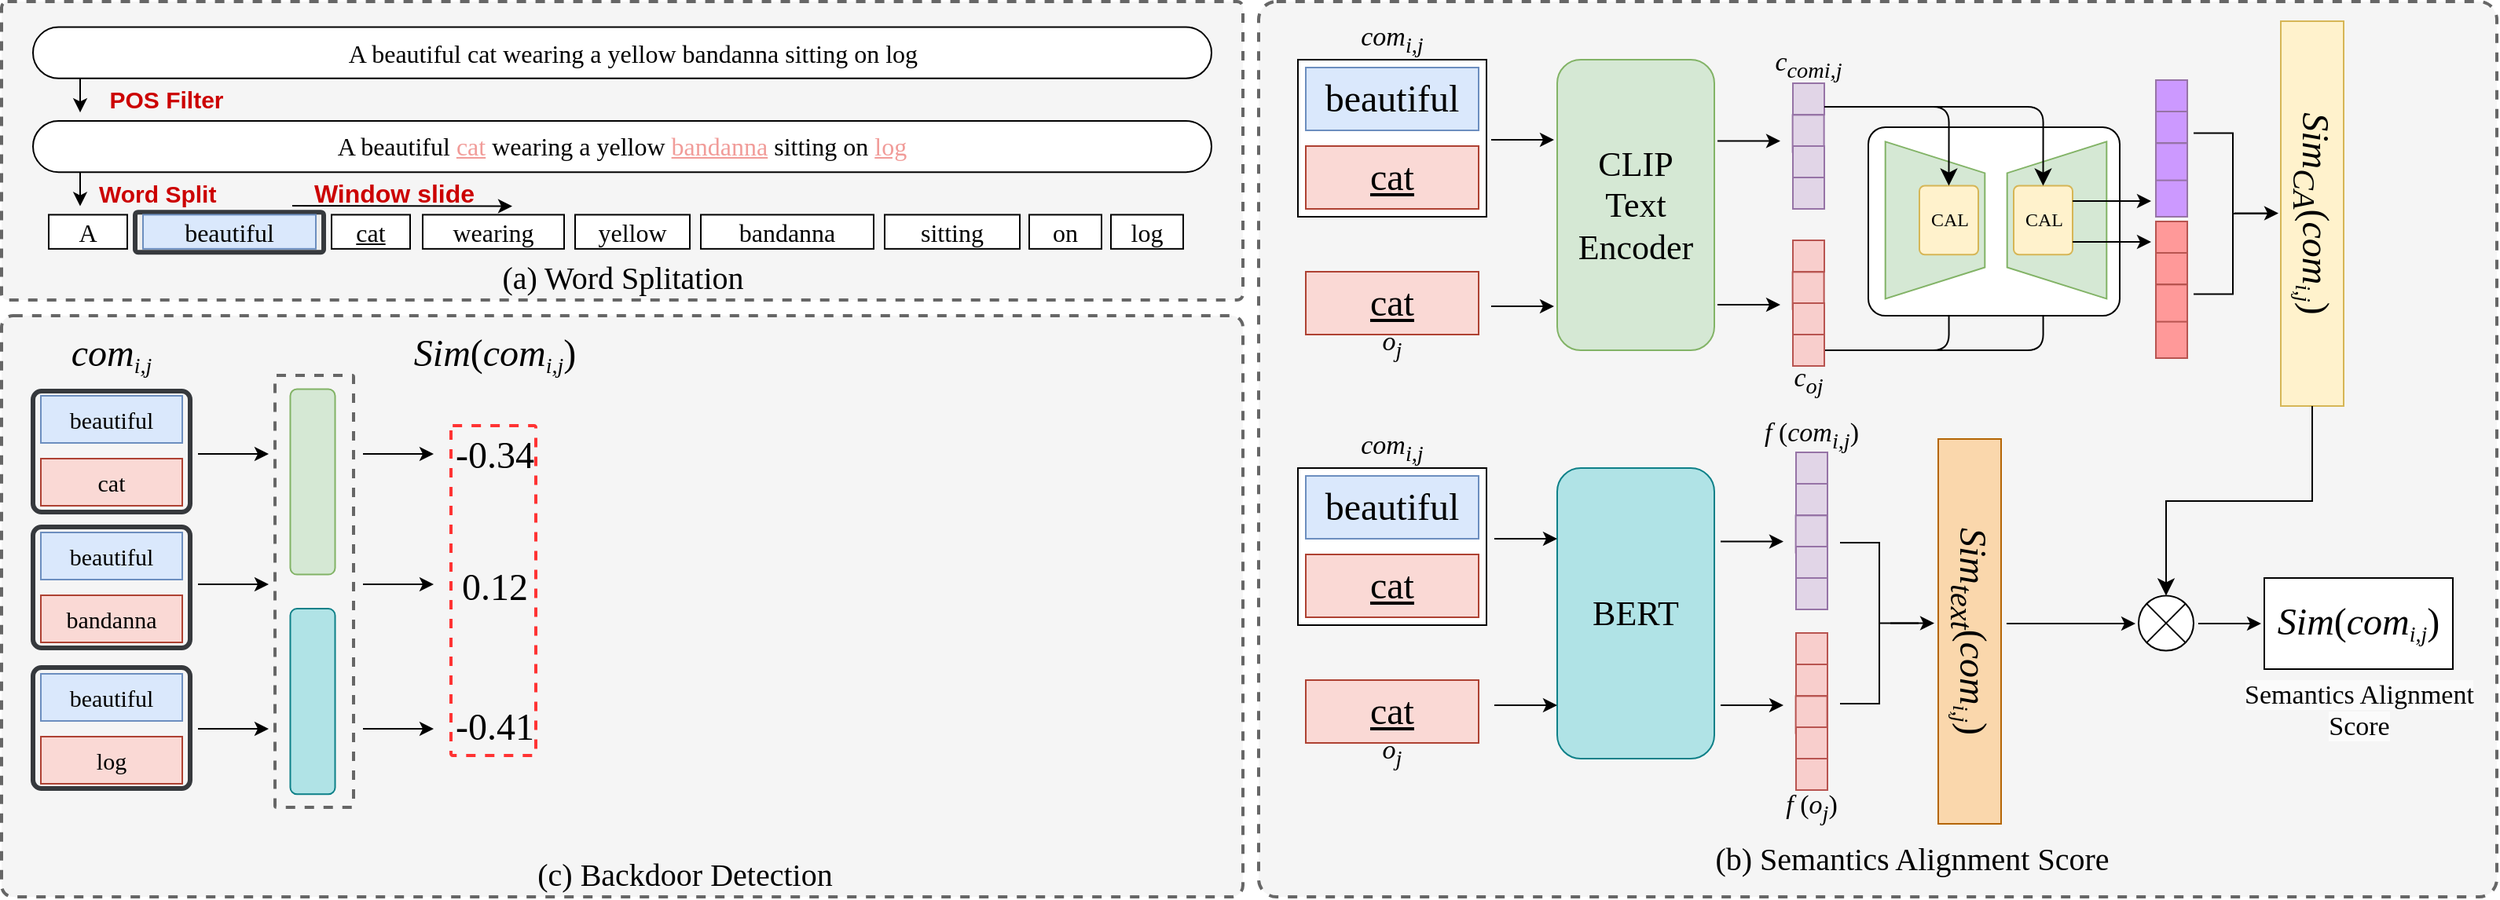 <mxfile version="26.0.5">
  <diagram name="第 1 页" id="hbKFF-OKExzjQjpJoKSN">
    <mxGraphModel dx="2440" dy="1332" grid="1" gridSize="10" guides="1" tooltips="1" connect="1" arrows="1" fold="1" page="1" pageScale="1" pageWidth="1920" pageHeight="1200" math="0" shadow="0">
      <root>
        <mxCell id="0" />
        <mxCell id="1" parent="0" />
        <mxCell id="k7GdnuFqswXQR8wuRZgI-86" value="" style="rounded=1;whiteSpace=wrap;html=1;arcSize=2;strokeWidth=2;dashed=1;fillColor=#f5f5f5;strokeColor=#666666;fontColor=#333333;" vertex="1" parent="1">
          <mxGeometry x="110" y="240" width="790" height="370" as="geometry" />
        </mxCell>
        <mxCell id="ykKe54kiTIuj04Uihu3i-137" value="" style="rounded=1;whiteSpace=wrap;html=1;arcSize=2;strokeWidth=2;dashed=1;fillColor=#f5f5f5;strokeColor=#666666;fontColor=#333333;" parent="1" vertex="1">
          <mxGeometry x="910" y="40" width="788" height="570" as="geometry" />
        </mxCell>
        <mxCell id="ykKe54kiTIuj04Uihu3i-77" value="" style="rounded=0;whiteSpace=wrap;html=1;" parent="1" vertex="1">
          <mxGeometry x="935" y="77" width="120" height="100" as="geometry" />
        </mxCell>
        <mxCell id="ykKe54kiTIuj04Uihu3i-72" value="&lt;u style=&quot;font-family: &amp;quot;Comic Sans MS&amp;quot;; font-size: 24px;&quot;&gt;&lt;font style=&quot;color: rgb(0, 0, 0);&quot;&gt;cat&lt;/font&gt;&lt;/u&gt;" style="rounded=0;whiteSpace=wrap;html=1;fillColor=#fad9d5;strokeColor=#ae4132;" parent="1" vertex="1">
          <mxGeometry x="940" y="132" width="110" height="40" as="geometry" />
        </mxCell>
        <mxCell id="ykKe54kiTIuj04Uihu3i-73" value="&lt;span style=&quot;font-family: &amp;quot;Comic Sans MS&amp;quot;; font-size: 24px;&quot;&gt;&lt;font style=&quot;color: rgb(0, 0, 0);&quot;&gt;beautiful&lt;/font&gt;&lt;/span&gt;" style="rounded=0;whiteSpace=wrap;html=1;fillColor=#dae8fc;strokeColor=#6c8ebf;" parent="1" vertex="1">
          <mxGeometry x="940" y="82" width="110" height="40" as="geometry" />
        </mxCell>
        <mxCell id="ykKe54kiTIuj04Uihu3i-76" value="&lt;u style=&quot;font-family: &amp;quot;Comic Sans MS&amp;quot;; font-size: 24px;&quot;&gt;&lt;font style=&quot;color: rgb(0, 0, 0);&quot;&gt;cat&lt;/font&gt;&lt;/u&gt;" style="rounded=0;whiteSpace=wrap;html=1;fillColor=#fad9d5;strokeColor=#ae4132;" parent="1" vertex="1">
          <mxGeometry x="940" y="212" width="110" height="40" as="geometry" />
        </mxCell>
        <mxCell id="ykKe54kiTIuj04Uihu3i-81" value="&lt;font face=&quot;Times New Roman&quot; style=&quot;font-size: 22px;&quot;&gt;CLIP&lt;/font&gt;&lt;div&gt;&lt;font face=&quot;Times New Roman&quot; style=&quot;font-size: 22px;&quot;&gt;Text&lt;/font&gt;&lt;/div&gt;&lt;div&gt;&lt;font face=&quot;Times New Roman&quot; style=&quot;font-size: 22px;&quot;&gt;Encoder&lt;/font&gt;&lt;/div&gt;" style="rounded=1;whiteSpace=wrap;html=1;fillColor=#d5e8d4;strokeColor=#82b366;" parent="1" vertex="1">
          <mxGeometry x="1100" y="77" width="100" height="185" as="geometry" />
        </mxCell>
        <mxCell id="ykKe54kiTIuj04Uihu3i-82" value="" style="endArrow=classic;html=1;rounded=0;" parent="1" edge="1">
          <mxGeometry width="50" height="50" relative="1" as="geometry">
            <mxPoint x="1058" y="128" as="sourcePoint" />
            <mxPoint x="1098" y="128" as="targetPoint" />
          </mxGeometry>
        </mxCell>
        <mxCell id="ykKe54kiTIuj04Uihu3i-83" value="" style="endArrow=classic;html=1;rounded=0;" parent="1" edge="1">
          <mxGeometry width="50" height="50" relative="1" as="geometry">
            <mxPoint x="1058" y="234" as="sourcePoint" />
            <mxPoint x="1098" y="234" as="targetPoint" />
          </mxGeometry>
        </mxCell>
        <mxCell id="ykKe54kiTIuj04Uihu3i-90" value="" style="group;rotation=90;" parent="1" vertex="1" connectable="0">
          <mxGeometry x="1210" y="112" width="100" height="20" as="geometry" />
        </mxCell>
        <mxCell id="k7GdnuFqswXQR8wuRZgI-74" value="&lt;span style=&quot;forced-color-adjust: none; color: rgb(0, 0, 0); font-variant-ligatures: normal; font-variant-caps: normal; font-weight: 400; letter-spacing: normal; orphans: 2; text-indent: 0px; text-transform: none; widows: 2; word-spacing: 0px; -webkit-text-stroke-width: 0px; white-space: normal; text-decoration-thickness: initial; text-decoration-style: initial; text-decoration-color: initial; font-style: italic; font-family: &amp;quot;Times New Roman&amp;quot;;&quot;&gt;&lt;span style=&quot;forced-color-adjust: none;&quot;&gt;c&lt;/span&gt;&lt;span style=&quot;forced-color-adjust: none;&quot;&gt;&lt;span style=&quot;forced-color-adjust: none;&quot;&gt;&lt;sub&gt;&lt;span&gt;com&lt;/span&gt;i,j&lt;/sub&gt;&lt;/span&gt;&lt;/span&gt;&lt;/span&gt;" style="text;whiteSpace=wrap;html=1;align=center;verticalAlign=middle;labelBackgroundColor=none;fontSize=17;" vertex="1" parent="ykKe54kiTIuj04Uihu3i-90">
          <mxGeometry x="-0.18" y="-46" width="100" height="28" as="geometry" />
        </mxCell>
        <mxCell id="ykKe54kiTIuj04Uihu3i-85" value="" style="rounded=0;whiteSpace=wrap;html=1;fillColor=#e1d5e7;strokeColor=#9673a6;rotation=90;" parent="ykKe54kiTIuj04Uihu3i-90" vertex="1">
          <mxGeometry x="40" y="-20" width="20" height="20" as="geometry" />
        </mxCell>
        <mxCell id="ykKe54kiTIuj04Uihu3i-86" value="" style="rounded=0;whiteSpace=wrap;html=1;fillColor=#e1d5e7;strokeColor=#9673a6;rotation=90;" parent="ykKe54kiTIuj04Uihu3i-90" vertex="1">
          <mxGeometry x="38" y="2" width="23.636" height="20" as="geometry" />
        </mxCell>
        <mxCell id="ykKe54kiTIuj04Uihu3i-87" value="" style="rounded=0;whiteSpace=wrap;html=1;fillColor=#e1d5e7;strokeColor=#9673a6;rotation=90;" parent="ykKe54kiTIuj04Uihu3i-90" vertex="1">
          <mxGeometry x="40" y="20" width="20" height="20" as="geometry" />
        </mxCell>
        <mxCell id="ykKe54kiTIuj04Uihu3i-88" value="" style="rounded=0;whiteSpace=wrap;html=1;fillColor=#e1d5e7;strokeColor=#9673a6;rotation=90;" parent="ykKe54kiTIuj04Uihu3i-90" vertex="1">
          <mxGeometry x="40" y="40" width="20" height="20" as="geometry" />
        </mxCell>
        <mxCell id="ykKe54kiTIuj04Uihu3i-91" value="" style="endArrow=classic;html=1;rounded=0;" parent="1" edge="1">
          <mxGeometry width="50" height="50" relative="1" as="geometry">
            <mxPoint x="1202" y="128.76" as="sourcePoint" />
            <mxPoint x="1242" y="128.76" as="targetPoint" />
          </mxGeometry>
        </mxCell>
        <mxCell id="ykKe54kiTIuj04Uihu3i-93" value="" style="endArrow=classic;html=1;rounded=0;" parent="1" edge="1">
          <mxGeometry width="50" height="50" relative="1" as="geometry">
            <mxPoint x="1202" y="233" as="sourcePoint" />
            <mxPoint x="1242" y="233" as="targetPoint" />
          </mxGeometry>
        </mxCell>
        <mxCell id="ykKe54kiTIuj04Uihu3i-102" value="&lt;font face=&quot;Times New Roman&quot;&gt;&lt;span style=&quot;font-size: 24px;&quot;&gt;&lt;i&gt;Sim&lt;sub&gt;CA&lt;/sub&gt;&lt;/i&gt;(&lt;/span&gt;&lt;/font&gt;&lt;span style=&quot;font-style: italic; font-family: &amp;quot;Times New Roman&amp;quot;;&quot;&gt;&lt;span style=&quot;font-size: 24px;&quot;&gt;com&lt;/span&gt;&lt;span style=&quot;font-size: 16.667px;&quot;&gt;&lt;sub&gt;i,j&lt;/sub&gt;&lt;/span&gt;&lt;/span&gt;&lt;font face=&quot;Times New Roman&quot;&gt;&lt;span style=&quot;font-size: 24px;&quot;&gt;)&lt;/span&gt;&lt;/font&gt;" style="rounded=0;whiteSpace=wrap;html=1;rotation=90;fillColor=#fff2cc;strokeColor=#d6b656;align=center;verticalAlign=middle;" parent="1" vertex="1">
          <mxGeometry x="1458" y="155" width="245" height="40" as="geometry" />
        </mxCell>
        <mxCell id="ykKe54kiTIuj04Uihu3i-103" value="" style="rounded=0;whiteSpace=wrap;html=1;" parent="1" vertex="1">
          <mxGeometry x="935" y="337" width="120" height="100" as="geometry" />
        </mxCell>
        <mxCell id="ykKe54kiTIuj04Uihu3i-104" value="&lt;u style=&quot;font-family: &amp;quot;Comic Sans MS&amp;quot;; font-size: 24px;&quot;&gt;&lt;font style=&quot;color: rgb(0, 0, 0);&quot;&gt;cat&lt;/font&gt;&lt;/u&gt;" style="rounded=0;whiteSpace=wrap;html=1;fillColor=#fad9d5;strokeColor=#ae4132;" parent="1" vertex="1">
          <mxGeometry x="940" y="392" width="110" height="40" as="geometry" />
        </mxCell>
        <mxCell id="ykKe54kiTIuj04Uihu3i-105" value="&lt;span style=&quot;font-family: &amp;quot;Comic Sans MS&amp;quot;; font-size: 24px;&quot;&gt;&lt;font style=&quot;color: rgb(0, 0, 0);&quot;&gt;beautiful&lt;/font&gt;&lt;/span&gt;" style="rounded=0;whiteSpace=wrap;html=1;fillColor=#dae8fc;strokeColor=#6c8ebf;" parent="1" vertex="1">
          <mxGeometry x="940" y="342" width="110" height="40" as="geometry" />
        </mxCell>
        <mxCell id="ykKe54kiTIuj04Uihu3i-106" value="&lt;u style=&quot;font-family: &amp;quot;Comic Sans MS&amp;quot;; font-size: 24px;&quot;&gt;&lt;font style=&quot;color: rgb(0, 0, 0);&quot;&gt;cat&lt;/font&gt;&lt;/u&gt;" style="rounded=0;whiteSpace=wrap;html=1;fillColor=#fad9d5;strokeColor=#ae4132;" parent="1" vertex="1">
          <mxGeometry x="940" y="472" width="110" height="40" as="geometry" />
        </mxCell>
        <mxCell id="ykKe54kiTIuj04Uihu3i-107" value="&lt;span style=&quot;font-size: 22px;&quot;&gt;&lt;font face=&quot;Times New Roman&quot;&gt;BERT&lt;/font&gt;&lt;/span&gt;" style="rounded=1;whiteSpace=wrap;html=1;fillColor=#b0e3e6;strokeColor=#0e8088;" parent="1" vertex="1">
          <mxGeometry x="1100" y="337" width="100" height="185" as="geometry" />
        </mxCell>
        <mxCell id="ykKe54kiTIuj04Uihu3i-108" value="" style="endArrow=classic;html=1;rounded=0;" parent="1" edge="1">
          <mxGeometry width="50" height="50" relative="1" as="geometry">
            <mxPoint x="1060" y="382" as="sourcePoint" />
            <mxPoint x="1100" y="382" as="targetPoint" />
          </mxGeometry>
        </mxCell>
        <mxCell id="ykKe54kiTIuj04Uihu3i-109" value="" style="endArrow=classic;html=1;rounded=0;" parent="1" edge="1">
          <mxGeometry width="50" height="50" relative="1" as="geometry">
            <mxPoint x="1060" y="488" as="sourcePoint" />
            <mxPoint x="1100" y="488" as="targetPoint" />
          </mxGeometry>
        </mxCell>
        <mxCell id="ykKe54kiTIuj04Uihu3i-110" value="" style="group;rotation=90;fillColor=#e1d5e7;strokeColor=#9673a6;" parent="1" vertex="1" connectable="0">
          <mxGeometry x="1212" y="367" width="100" height="20" as="geometry" />
        </mxCell>
        <mxCell id="ykKe54kiTIuj04Uihu3i-111" value="" style="rounded=0;whiteSpace=wrap;html=1;fillColor=#e1d5e7;strokeColor=#9673a6;rotation=90;" parent="ykKe54kiTIuj04Uihu3i-110" vertex="1">
          <mxGeometry x="40" y="-20" width="20" height="20" as="geometry" />
        </mxCell>
        <mxCell id="ykKe54kiTIuj04Uihu3i-112" value="" style="rounded=0;whiteSpace=wrap;html=1;fillColor=#e1d5e7;strokeColor=#9673a6;rotation=90;" parent="ykKe54kiTIuj04Uihu3i-110" vertex="1">
          <mxGeometry x="38" y="2" width="23.636" height="20" as="geometry" />
        </mxCell>
        <mxCell id="ykKe54kiTIuj04Uihu3i-113" value="" style="rounded=0;whiteSpace=wrap;html=1;fillColor=#e1d5e7;strokeColor=#9673a6;rotation=90;" parent="ykKe54kiTIuj04Uihu3i-110" vertex="1">
          <mxGeometry x="40" y="20" width="20" height="20" as="geometry" />
        </mxCell>
        <mxCell id="ykKe54kiTIuj04Uihu3i-114" value="" style="rounded=0;whiteSpace=wrap;html=1;fillColor=#e1d5e7;strokeColor=#9673a6;rotation=90;" parent="ykKe54kiTIuj04Uihu3i-110" vertex="1">
          <mxGeometry x="40" y="40" width="20" height="20" as="geometry" />
        </mxCell>
        <mxCell id="ykKe54kiTIuj04Uihu3i-115" value="" style="endArrow=classic;html=1;rounded=0;" parent="1" edge="1">
          <mxGeometry width="50" height="50" relative="1" as="geometry">
            <mxPoint x="1204" y="383.76" as="sourcePoint" />
            <mxPoint x="1244" y="383.76" as="targetPoint" />
          </mxGeometry>
        </mxCell>
        <mxCell id="ykKe54kiTIuj04Uihu3i-116" value="" style="endArrow=classic;html=1;rounded=0;" parent="1" edge="1">
          <mxGeometry width="50" height="50" relative="1" as="geometry">
            <mxPoint x="1204" y="488" as="sourcePoint" />
            <mxPoint x="1244" y="488" as="targetPoint" />
          </mxGeometry>
        </mxCell>
        <mxCell id="ykKe54kiTIuj04Uihu3i-117" value="" style="group;rotation=90;fillColor=#f8cecc;strokeColor=#b85450;" parent="1" vertex="1" connectable="0">
          <mxGeometry x="1212" y="482" width="100" height="20" as="geometry" />
        </mxCell>
        <mxCell id="ykKe54kiTIuj04Uihu3i-118" value="" style="rounded=0;whiteSpace=wrap;html=1;fillColor=#f8cecc;strokeColor=#b85450;rotation=90;" parent="ykKe54kiTIuj04Uihu3i-117" vertex="1">
          <mxGeometry x="40" y="-20" width="20" height="20" as="geometry" />
        </mxCell>
        <mxCell id="ykKe54kiTIuj04Uihu3i-119" value="" style="rounded=0;whiteSpace=wrap;html=1;fillColor=#f8cecc;strokeColor=#b85450;rotation=90;" parent="ykKe54kiTIuj04Uihu3i-117" vertex="1">
          <mxGeometry x="38" y="2" width="23.636" height="20" as="geometry" />
        </mxCell>
        <mxCell id="ykKe54kiTIuj04Uihu3i-120" value="" style="rounded=0;whiteSpace=wrap;html=1;fillColor=#f8cecc;strokeColor=#b85450;rotation=90;" parent="ykKe54kiTIuj04Uihu3i-117" vertex="1">
          <mxGeometry x="40" y="20" width="20" height="20" as="geometry" />
        </mxCell>
        <mxCell id="ykKe54kiTIuj04Uihu3i-122" value="&lt;font face=&quot;Times New Roman&quot;&gt;&lt;span style=&quot;font-size: 24px;&quot;&gt;&lt;i&gt;Sim&lt;sub&gt;text&lt;/sub&gt;&lt;/i&gt;(&lt;/span&gt;&lt;/font&gt;&lt;span style=&quot;font-style: italic; font-family: &amp;quot;Times New Roman&amp;quot;;&quot;&gt;&lt;span style=&quot;font-size: 24px;&quot;&gt;com&lt;/span&gt;&lt;span style=&quot;font-size: 16.667px;&quot;&gt;&lt;sub&gt;i,j&lt;/sub&gt;&lt;/span&gt;&lt;/span&gt;&lt;font face=&quot;Times New Roman&quot;&gt;&lt;span style=&quot;font-size: 24px;&quot;&gt;)&lt;/span&gt;&lt;/font&gt;" style="rounded=0;whiteSpace=wrap;html=1;rotation=90;fillColor=#fad7ac;strokeColor=#b46504;align=center;verticalAlign=middle;" parent="1" vertex="1">
          <mxGeometry x="1240" y="421" width="245" height="40" as="geometry" />
        </mxCell>
        <mxCell id="ykKe54kiTIuj04Uihu3i-124" value="" style="shape=sumEllipse;perimeter=ellipsePerimeter;whiteSpace=wrap;html=1;backgroundOutline=1;" parent="1" vertex="1">
          <mxGeometry x="1470" y="418.25" width="35" height="35" as="geometry" />
        </mxCell>
        <mxCell id="ykKe54kiTIuj04Uihu3i-127" value="" style="strokeWidth=1;html=1;shape=mxgraph.flowchart.annotation_2;align=left;labelPosition=right;pointerEvents=1;rotation=-180;" parent="1" vertex="1">
          <mxGeometry x="1280" y="384.5" width="50" height="102.5" as="geometry" />
        </mxCell>
        <mxCell id="ykKe54kiTIuj04Uihu3i-128" value="" style="endArrow=classic;html=1;rounded=0;" parent="1" edge="1">
          <mxGeometry width="50" height="50" relative="1" as="geometry">
            <mxPoint x="1386" y="436" as="sourcePoint" />
            <mxPoint x="1468" y="436" as="targetPoint" />
          </mxGeometry>
        </mxCell>
        <mxCell id="ykKe54kiTIuj04Uihu3i-130" value="&lt;font face=&quot;Times New Roman&quot;&gt;&lt;span style=&quot;font-size: 24px;&quot;&gt;&lt;i&gt;Sim&lt;/i&gt;(&lt;/span&gt;&lt;/font&gt;&lt;span style=&quot;font-style: italic; font-family: &amp;quot;Times New Roman&amp;quot;;&quot;&gt;&lt;span style=&quot;font-size: 24px;&quot;&gt;com&lt;/span&gt;&lt;span style=&quot;font-size: 16.667px;&quot;&gt;&lt;sub&gt;i,j&lt;/sub&gt;&lt;/span&gt;&lt;/span&gt;&lt;font face=&quot;Times New Roman&quot;&gt;&lt;span style=&quot;font-size: 24px;&quot;&gt;)&lt;/span&gt;&lt;/font&gt;" style="rounded=0;whiteSpace=wrap;html=1;rotation=0;align=center;verticalAlign=middle;" parent="1" vertex="1">
          <mxGeometry x="1550" y="407" width="120" height="58" as="geometry" />
        </mxCell>
        <mxCell id="ykKe54kiTIuj04Uihu3i-131" value="" style="endArrow=classic;html=1;rounded=0;" parent="1" edge="1">
          <mxGeometry width="50" height="50" relative="1" as="geometry">
            <mxPoint x="1508" y="436" as="sourcePoint" />
            <mxPoint x="1548" y="436" as="targetPoint" />
          </mxGeometry>
        </mxCell>
        <mxCell id="ykKe54kiTIuj04Uihu3i-135" value="&lt;font face=&quot;Times New Roman&quot;&gt;&lt;span&gt;(b) Semantics Alignment Score&lt;/span&gt;&lt;/font&gt;" style="text;strokeColor=none;align=center;fillColor=none;html=1;verticalAlign=middle;whiteSpace=wrap;rounded=0;fontSize=20;" parent="1" vertex="1">
          <mxGeometry x="1151" y="570" width="350" height="30" as="geometry" />
        </mxCell>
        <mxCell id="DS7Hwc0U4y0r-2BmJJqg-30" value="" style="group" parent="1" vertex="1" connectable="0">
          <mxGeometry x="1349" y="107" width="60" as="geometry" />
        </mxCell>
        <mxCell id="DS7Hwc0U4y0r-2BmJJqg-34" value="" style="edgeStyle=segmentEdgeStyle;endArrow=classic;html=1;curved=0;rounded=1;endSize=8;startSize=8;exitX=0.5;exitY=0;exitDx=0;exitDy=0;entryX=0.5;entryY=1;entryDx=0;entryDy=0;" parent="1" source="ykKe54kiTIuj04Uihu3i-98" target="DS7Hwc0U4y0r-2BmJJqg-18" edge="1">
          <mxGeometry width="50" height="50" relative="1" as="geometry">
            <mxPoint x="1280.5" y="260.86" as="sourcePoint" />
            <mxPoint x="1330.5" y="210.86" as="targetPoint" />
          </mxGeometry>
        </mxCell>
        <mxCell id="DS7Hwc0U4y0r-2BmJJqg-35" value="" style="edgeStyle=segmentEdgeStyle;endArrow=classic;html=1;curved=0;rounded=1;endSize=8;startSize=8;exitX=0.5;exitY=0;exitDx=0;exitDy=0;entryX=0.5;entryY=1;entryDx=0;entryDy=0;" parent="1" source="ykKe54kiTIuj04Uihu3i-98" target="DS7Hwc0U4y0r-2BmJJqg-19" edge="1">
          <mxGeometry width="50" height="50" relative="1" as="geometry">
            <mxPoint x="1298" y="290" as="sourcePoint" />
            <mxPoint x="1348" y="240" as="targetPoint" />
          </mxGeometry>
        </mxCell>
        <mxCell id="DS7Hwc0U4y0r-2BmJJqg-54" value="" style="group" parent="1" vertex="1" connectable="0">
          <mxGeometry x="1480.998" y="180" width="20.002" height="87" as="geometry" />
        </mxCell>
        <mxCell id="DS7Hwc0U4y0r-2BmJJqg-46" value="" style="group;rotation=90;fillColor=#FF9999;strokeColor=#b85450;container=0;" parent="DS7Hwc0U4y0r-2BmJJqg-54" vertex="1" connectable="0">
          <mxGeometry x="-33.498" y="33.5" width="87" height="20" as="geometry" />
        </mxCell>
        <mxCell id="DS7Hwc0U4y0r-2BmJJqg-47" value="" style="rounded=0;whiteSpace=wrap;html=1;fillColor=#FF9999;strokeColor=#b85450;rotation=90;" parent="DS7Hwc0U4y0r-2BmJJqg-54" vertex="1">
          <mxGeometry x="0.002" y="20" width="20" height="20" as="geometry" />
        </mxCell>
        <mxCell id="DS7Hwc0U4y0r-2BmJJqg-48" value="" style="rounded=0;whiteSpace=wrap;html=1;fillColor=#FF9999;strokeColor=#b85450;rotation=90;" parent="DS7Hwc0U4y0r-2BmJJqg-54" vertex="1">
          <mxGeometry x="-1.818" y="42" width="23.636" height="20" as="geometry" />
        </mxCell>
        <mxCell id="DS7Hwc0U4y0r-2BmJJqg-55" value="" style="group" parent="1" vertex="1" connectable="0">
          <mxGeometry x="1480.998" y="90" width="20.002" height="87" as="geometry" />
        </mxCell>
        <mxCell id="DS7Hwc0U4y0r-2BmJJqg-39" value="" style="group;rotation=90;fillColor=#CC99FF;strokeColor=#9673a6;container=0;" parent="DS7Hwc0U4y0r-2BmJJqg-55" vertex="1" connectable="0">
          <mxGeometry x="-33.498" y="33.5" width="87" height="20" as="geometry" />
        </mxCell>
        <mxCell id="DS7Hwc0U4y0r-2BmJJqg-40" value="" style="rounded=0;whiteSpace=wrap;html=1;fillColor=#CC99FF;strokeColor=#9673a6;rotation=90;" parent="DS7Hwc0U4y0r-2BmJJqg-55" vertex="1">
          <mxGeometry x="0.002" y="20" width="20" height="20" as="geometry" />
        </mxCell>
        <mxCell id="DS7Hwc0U4y0r-2BmJJqg-41" value="" style="rounded=0;whiteSpace=wrap;html=1;fillColor=#CC99FF;strokeColor=#9673a6;rotation=90;" parent="DS7Hwc0U4y0r-2BmJJqg-55" vertex="1">
          <mxGeometry x="-1.818" y="42" width="23.636" height="20" as="geometry" />
        </mxCell>
        <mxCell id="DS7Hwc0U4y0r-2BmJJqg-56" value="" style="strokeWidth=1;html=1;shape=mxgraph.flowchart.annotation_2;align=left;labelPosition=right;pointerEvents=1;rotation=-180;" parent="1" vertex="1">
          <mxGeometry x="1505" y="123.75" width="50" height="102.5" as="geometry" />
        </mxCell>
        <mxCell id="DS7Hwc0U4y0r-2BmJJqg-58" value="" style="endArrow=classic;html=1;rounded=0;" parent="1" edge="1">
          <mxGeometry width="50" height="50" relative="1" as="geometry">
            <mxPoint x="1531" y="174.8" as="sourcePoint" />
            <mxPoint x="1559" y="174.8" as="targetPoint" />
          </mxGeometry>
        </mxCell>
        <mxCell id="DS7Hwc0U4y0r-2BmJJqg-59" value="" style="endArrow=classic;html=1;rounded=0;" parent="1" edge="1">
          <mxGeometry width="50" height="50" relative="1" as="geometry">
            <mxPoint x="1312" y="435.75" as="sourcePoint" />
            <mxPoint x="1340" y="435.75" as="targetPoint" />
          </mxGeometry>
        </mxCell>
        <mxCell id="DS7Hwc0U4y0r-2BmJJqg-62" value="" style="edgeStyle=elbowEdgeStyle;elbow=vertical;endArrow=classic;html=1;curved=0;rounded=0;endSize=8;startSize=8;entryX=0.5;entryY=0;entryDx=0;entryDy=0;exitX=1;exitY=0.5;exitDx=0;exitDy=0;" parent="1" source="ykKe54kiTIuj04Uihu3i-102" target="ykKe54kiTIuj04Uihu3i-124" edge="1">
          <mxGeometry width="50" height="50" relative="1" as="geometry">
            <mxPoint x="1548" y="440" as="sourcePoint" />
            <mxPoint x="1598" y="390" as="targetPoint" />
          </mxGeometry>
        </mxCell>
        <mxCell id="k7GdnuFqswXQR8wuRZgI-76" value="&lt;span style=&quot;forced-color-adjust: none; color: rgb(0, 0, 0); font-variant-ligatures: normal; font-variant-caps: normal; font-weight: 400; letter-spacing: normal; orphans: 2; text-indent: 0px; text-transform: none; widows: 2; word-spacing: 0px; -webkit-text-stroke-width: 0px; white-space: normal; text-decoration-thickness: initial; text-decoration-style: initial; text-decoration-color: initial; font-style: italic; font-family: &amp;quot;Times New Roman&amp;quot;;&quot;&gt;&lt;span style=&quot;forced-color-adjust: none;&quot;&gt;c&lt;/span&gt;&lt;span style=&quot;forced-color-adjust: none;&quot;&gt;&lt;span style=&quot;forced-color-adjust: none;&quot;&gt;&lt;sub&gt;&lt;span&gt;o&lt;/span&gt;j&lt;/sub&gt;&lt;/span&gt;&lt;/span&gt;&lt;/span&gt;" style="text;whiteSpace=wrap;html=1;align=center;verticalAlign=middle;labelBackgroundColor=none;fontSize=17;" vertex="1" parent="1">
          <mxGeometry x="1210" y="272" width="100" height="18" as="geometry" />
        </mxCell>
        <mxCell id="k7GdnuFqswXQR8wuRZgI-77" value="&lt;span style=&quot;&quot;&gt;&lt;span style=&quot;forced-color-adjust: none; color: rgb(0, 0, 0); font-family: &amp;quot;Times New Roman&amp;quot;; font-style: italic; font-variant-ligatures: normal; font-variant-caps: normal; font-weight: 400; letter-spacing: normal; orphans: 2; text-indent: 0px; text-transform: none; widows: 2; word-spacing: 0px; -webkit-text-stroke-width: 0px; white-space: normal; text-decoration-thickness: initial; text-decoration-style: initial; text-decoration-color: initial;&quot;&gt;com&lt;/span&gt;&lt;span style=&quot;color: rgb(0, 0, 0); font-family: &amp;quot;Times New Roman&amp;quot;; font-style: italic; font-variant-ligatures: normal; font-variant-caps: normal; font-weight: 400; letter-spacing: normal; orphans: 2; text-indent: 0px; text-transform: none; widows: 2; word-spacing: 0px; -webkit-text-stroke-width: 0px; white-space: normal; text-decoration-thickness: initial; text-decoration-style: initial; text-decoration-color: initial; float: none; display: inline !important;&quot;&gt;&lt;sub&gt;i,j&lt;/sub&gt;&lt;/span&gt;&lt;/span&gt;" style="text;whiteSpace=wrap;html=1;align=center;verticalAlign=middle;fontSize=17;labelBackgroundColor=none;" vertex="1" parent="1">
          <mxGeometry x="955" y="53" width="80" height="22" as="geometry" />
        </mxCell>
        <mxCell id="DS7Hwc0U4y0r-2BmJJqg-22" value="" style="group" parent="1" vertex="1" connectable="0">
          <mxGeometry x="1298" y="120" width="170" height="198" as="geometry" />
        </mxCell>
        <mxCell id="DS7Hwc0U4y0r-2BmJJqg-17" value="" style="rounded=1;whiteSpace=wrap;html=1;arcSize=9;" parent="DS7Hwc0U4y0r-2BmJJqg-22" vertex="1">
          <mxGeometry width="160" height="120" as="geometry" />
        </mxCell>
        <mxCell id="DS7Hwc0U4y0r-2BmJJqg-15" value="" style="group" parent="DS7Hwc0U4y0r-2BmJJqg-22" vertex="1" connectable="0">
          <mxGeometry x="10" y="10.5" width="160" height="187.5" as="geometry" />
        </mxCell>
        <mxCell id="DS7Hwc0U4y0r-2BmJJqg-13" value="" style="shape=trapezoid;perimeter=trapezoidPerimeter;whiteSpace=wrap;html=1;fixedSize=1;rotation=90;fillColor=#d5e8d4;strokeColor=#82b366;" parent="DS7Hwc0U4y0r-2BmJJqg-15" vertex="1">
          <mxGeometry x="-17.5" y="17.045" width="100" height="63.312" as="geometry" />
        </mxCell>
        <mxCell id="DS7Hwc0U4y0r-2BmJJqg-14" value="" style="shape=trapezoid;perimeter=trapezoidPerimeter;whiteSpace=wrap;html=1;fixedSize=1;rotation=-90;fillColor=#d5e8d4;strokeColor=#82b366;" parent="DS7Hwc0U4y0r-2BmJJqg-15" vertex="1">
          <mxGeometry x="60" y="17.045" width="100" height="63.312" as="geometry" />
        </mxCell>
        <mxCell id="DS7Hwc0U4y0r-2BmJJqg-18" value="&lt;font face=&quot;Times New Roman&quot;&gt;CAL&lt;/font&gt;" style="rounded=1;whiteSpace=wrap;html=1;arcSize=9;fillColor=#fff2cc;strokeColor=#d6b656;" parent="DS7Hwc0U4y0r-2BmJJqg-15" vertex="1">
          <mxGeometry x="22.5" y="26.786" width="37.5" height="43.831" as="geometry" />
        </mxCell>
        <mxCell id="DS7Hwc0U4y0r-2BmJJqg-19" value="&lt;font face=&quot;Times New Roman&quot;&gt;CAL&lt;/font&gt;" style="rounded=1;whiteSpace=wrap;html=1;arcSize=9;fillColor=#fff2cc;strokeColor=#d6b656;" parent="DS7Hwc0U4y0r-2BmJJqg-15" vertex="1">
          <mxGeometry x="82.5" y="26.786" width="37.5" height="43.831" as="geometry" />
        </mxCell>
        <mxCell id="DS7Hwc0U4y0r-2BmJJqg-36" value="" style="endArrow=classic;html=1;rounded=0;" parent="DS7Hwc0U4y0r-2BmJJqg-15" edge="1">
          <mxGeometry width="50" height="50" relative="1" as="geometry">
            <mxPoint x="120" y="36.5" as="sourcePoint" />
            <mxPoint x="170" y="36.5" as="targetPoint" />
          </mxGeometry>
        </mxCell>
        <mxCell id="DS7Hwc0U4y0r-2BmJJqg-37" value="" style="endArrow=classic;html=1;rounded=0;" parent="DS7Hwc0U4y0r-2BmJJqg-15" edge="1">
          <mxGeometry width="50" height="50" relative="1" as="geometry">
            <mxPoint x="120" y="62.5" as="sourcePoint" />
            <mxPoint x="170" y="62.5" as="targetPoint" />
          </mxGeometry>
        </mxCell>
        <mxCell id="DS7Hwc0U4y0r-2BmJJqg-28" value="" style="edgeStyle=segmentEdgeStyle;endArrow=classic;html=1;curved=0;rounded=1;endSize=8;startSize=8;entryX=0.5;entryY=0;entryDx=0;entryDy=0;exitX=0.75;exitY=0;exitDx=0;exitDy=0;" parent="1" source="ykKe54kiTIuj04Uihu3i-85" target="DS7Hwc0U4y0r-2BmJJqg-18" edge="1">
          <mxGeometry width="50" height="50" relative="1" as="geometry">
            <mxPoint x="1278" y="110" as="sourcePoint" />
            <mxPoint x="1330" y="40" as="targetPoint" />
            <Array as="points">
              <mxPoint x="1349" y="107" />
            </Array>
          </mxGeometry>
        </mxCell>
        <mxCell id="DS7Hwc0U4y0r-2BmJJqg-29" value="" style="edgeStyle=segmentEdgeStyle;endArrow=classic;html=1;curved=0;rounded=1;endSize=8;startSize=8;entryX=0.5;entryY=0;entryDx=0;entryDy=0;exitX=0.75;exitY=0;exitDx=0;exitDy=0;" parent="1" source="ykKe54kiTIuj04Uihu3i-85" target="DS7Hwc0U4y0r-2BmJJqg-19" edge="1">
          <mxGeometry width="50" height="50" relative="1" as="geometry">
            <mxPoint x="1280" y="107.29" as="sourcePoint" />
            <mxPoint x="1359" y="157.29" as="targetPoint" />
            <Array as="points">
              <mxPoint x="1409" y="107" />
            </Array>
          </mxGeometry>
        </mxCell>
        <mxCell id="k7GdnuFqswXQR8wuRZgI-78" value="&lt;span style=&quot;&quot;&gt;&lt;span style=&quot;color: rgb(0, 0, 0); font-family: &amp;quot;Times New Roman&amp;quot;; font-style: italic; font-variant-ligatures: normal; font-variant-caps: normal; font-weight: 400; letter-spacing: normal; orphans: 2; text-indent: 0px; text-transform: none; widows: 2; word-spacing: 0px; -webkit-text-stroke-width: 0px; white-space: normal; text-decoration-thickness: initial; text-decoration-style: initial; text-decoration-color: initial; float: none; display: inline !important;&quot;&gt;o&lt;sub&gt;j&lt;/sub&gt;&lt;/span&gt;&lt;/span&gt;" style="text;whiteSpace=wrap;html=1;align=center;verticalAlign=middle;fontSize=17;labelBackgroundColor=none;" vertex="1" parent="1">
          <mxGeometry x="955" y="251" width="80" height="13" as="geometry" />
        </mxCell>
        <mxCell id="ykKe54kiTIuj04Uihu3i-99" value="" style="group;rotation=90;" parent="1" vertex="1" connectable="0">
          <mxGeometry x="1210" y="212" width="100" height="20" as="geometry" />
        </mxCell>
        <mxCell id="ykKe54kiTIuj04Uihu3i-95" value="" style="rounded=0;whiteSpace=wrap;html=1;fillColor=#f8cecc;strokeColor=#b85450;rotation=90;" parent="ykKe54kiTIuj04Uihu3i-99" vertex="1">
          <mxGeometry x="40" y="-20" width="20" height="20" as="geometry" />
        </mxCell>
        <mxCell id="ykKe54kiTIuj04Uihu3i-96" value="" style="rounded=0;whiteSpace=wrap;html=1;fillColor=#f8cecc;strokeColor=#b85450;rotation=90;" parent="ykKe54kiTIuj04Uihu3i-99" vertex="1">
          <mxGeometry x="38" y="2" width="23.636" height="20" as="geometry" />
        </mxCell>
        <mxCell id="ykKe54kiTIuj04Uihu3i-97" value="" style="rounded=0;whiteSpace=wrap;html=1;fillColor=#f8cecc;strokeColor=#b85450;rotation=90;" parent="ykKe54kiTIuj04Uihu3i-99" vertex="1">
          <mxGeometry x="40" y="20" width="20" height="20" as="geometry" />
        </mxCell>
        <mxCell id="ykKe54kiTIuj04Uihu3i-98" value="" style="rounded=0;whiteSpace=wrap;html=1;fillColor=#f8cecc;strokeColor=#b85450;rotation=90;" parent="ykKe54kiTIuj04Uihu3i-99" vertex="1">
          <mxGeometry x="40" y="40" width="20" height="20" as="geometry" />
        </mxCell>
        <mxCell id="k7GdnuFqswXQR8wuRZgI-79" value="&lt;span style=&quot;&quot;&gt;&lt;span style=&quot;forced-color-adjust: none; color: rgb(0, 0, 0); font-family: &amp;quot;Times New Roman&amp;quot;; font-style: italic; font-variant-ligatures: normal; font-variant-caps: normal; font-weight: 400; letter-spacing: normal; orphans: 2; text-indent: 0px; text-transform: none; widows: 2; word-spacing: 0px; -webkit-text-stroke-width: 0px; white-space: normal; text-decoration-thickness: initial; text-decoration-style: initial; text-decoration-color: initial;&quot;&gt;com&lt;/span&gt;&lt;span style=&quot;color: rgb(0, 0, 0); font-family: &amp;quot;Times New Roman&amp;quot;; font-style: italic; font-variant-ligatures: normal; font-variant-caps: normal; font-weight: 400; letter-spacing: normal; orphans: 2; text-indent: 0px; text-transform: none; widows: 2; word-spacing: 0px; -webkit-text-stroke-width: 0px; white-space: normal; text-decoration-thickness: initial; text-decoration-style: initial; text-decoration-color: initial; float: none; display: inline !important;&quot;&gt;&lt;sub&gt;i,j&lt;/sub&gt;&lt;/span&gt;&lt;/span&gt;" style="text;whiteSpace=wrap;html=1;align=center;verticalAlign=middle;fontSize=17;labelBackgroundColor=none;" vertex="1" parent="1">
          <mxGeometry x="955" y="313" width="80" height="22" as="geometry" />
        </mxCell>
        <mxCell id="k7GdnuFqswXQR8wuRZgI-80" value="&lt;span style=&quot;&quot;&gt;&lt;span style=&quot;color: rgb(0, 0, 0); font-family: &amp;quot;Times New Roman&amp;quot;; font-style: italic; font-variant-ligatures: normal; font-variant-caps: normal; font-weight: 400; letter-spacing: normal; orphans: 2; text-indent: 0px; text-transform: none; widows: 2; word-spacing: 0px; -webkit-text-stroke-width: 0px; white-space: normal; text-decoration-thickness: initial; text-decoration-style: initial; text-decoration-color: initial; float: none; display: inline !important;&quot;&gt;o&lt;sub&gt;j&lt;/sub&gt;&lt;/span&gt;&lt;/span&gt;" style="text;whiteSpace=wrap;html=1;align=center;verticalAlign=middle;fontSize=17;labelBackgroundColor=none;" vertex="1" parent="1">
          <mxGeometry x="955" y="511" width="80" height="13" as="geometry" />
        </mxCell>
        <mxCell id="k7GdnuFqswXQR8wuRZgI-83" value="&lt;span style=&quot;forced-color-adjust: none; color: rgb(0, 0, 0); font-family: &amp;quot;Times New Roman&amp;quot;; font-style: italic; font-variant-ligatures: normal; font-variant-caps: normal; font-weight: 400; letter-spacing: normal; orphans: 2; text-indent: 0px; text-transform: none; widows: 2; word-spacing: 0px; -webkit-text-stroke-width: 0px; white-space: normal; text-decoration-thickness: initial; text-decoration-style: initial; text-decoration-color: initial;&quot;&gt;f&amp;nbsp;&lt;/span&gt;&lt;span style=&quot;forced-color-adjust: none; color: rgb(0, 0, 0); font-family: &amp;quot;Times New Roman&amp;quot;; font-variant-ligatures: normal; font-variant-caps: normal; font-weight: 400; letter-spacing: normal; orphans: 2; text-indent: 0px; text-transform: none; widows: 2; word-spacing: 0px; -webkit-text-stroke-width: 0px; white-space: normal; text-decoration-thickness: initial; text-decoration-style: initial; text-decoration-color: initial;&quot;&gt;(&lt;/span&gt;&lt;span style=&quot;forced-color-adjust: none; color: rgb(0, 0, 0); font-family: &amp;quot;Times New Roman&amp;quot;; font-style: italic; font-variant-ligatures: normal; font-variant-caps: normal; font-weight: 400; letter-spacing: normal; orphans: 2; text-indent: 0px; text-transform: none; widows: 2; word-spacing: 0px; -webkit-text-stroke-width: 0px; white-space: normal; text-decoration-thickness: initial; text-decoration-style: initial; text-decoration-color: initial;&quot;&gt;com&lt;/span&gt;&lt;span style=&quot;color: rgb(0, 0, 0); font-family: &amp;quot;Times New Roman&amp;quot;; font-variant-ligatures: normal; font-variant-caps: normal; font-weight: 400; letter-spacing: normal; orphans: 2; text-indent: 0px; text-transform: none; widows: 2; word-spacing: 0px; -webkit-text-stroke-width: 0px; white-space: normal; text-decoration-thickness: initial; text-decoration-style: initial; text-decoration-color: initial; float: none; display: inline !important;&quot;&gt;&lt;sub style=&quot;font-style: italic;&quot;&gt;i,j&lt;/sub&gt;)&lt;/span&gt;" style="text;whiteSpace=wrap;html=1;align=center;verticalAlign=middle;fontSize=17;labelBackgroundColor=none;" vertex="1" parent="1">
          <mxGeometry x="1222" y="304.5" width="80" height="22" as="geometry" />
        </mxCell>
        <mxCell id="k7GdnuFqswXQR8wuRZgI-84" value="&lt;span style=&quot;forced-color-adjust: none; color: rgb(0, 0, 0); font-family: &amp;quot;Times New Roman&amp;quot;; font-style: italic; font-variant-ligatures: normal; font-variant-caps: normal; font-weight: 400; letter-spacing: normal; orphans: 2; text-indent: 0px; text-transform: none; widows: 2; word-spacing: 0px; -webkit-text-stroke-width: 0px; white-space: normal; text-decoration-thickness: initial; text-decoration-style: initial; text-decoration-color: initial;&quot;&gt;f&amp;nbsp;&lt;/span&gt;&lt;span style=&quot;forced-color-adjust: none; color: rgb(0, 0, 0); font-family: &amp;quot;Times New Roman&amp;quot;; font-variant-ligatures: normal; font-variant-caps: normal; font-weight: 400; letter-spacing: normal; orphans: 2; text-indent: 0px; text-transform: none; widows: 2; word-spacing: 0px; -webkit-text-stroke-width: 0px; white-space: normal; text-decoration-thickness: initial; text-decoration-style: initial; text-decoration-color: initial;&quot;&gt;(&lt;/span&gt;&lt;span style=&quot;forced-color-adjust: none; color: rgb(0, 0, 0); font-family: &amp;quot;Times New Roman&amp;quot;; font-style: italic; font-variant-ligatures: normal; font-variant-caps: normal; font-weight: 400; letter-spacing: normal; orphans: 2; text-indent: 0px; text-transform: none; widows: 2; word-spacing: 0px; -webkit-text-stroke-width: 0px; white-space: normal; text-decoration-thickness: initial; text-decoration-style: initial; text-decoration-color: initial;&quot;&gt;o&lt;/span&gt;&lt;span style=&quot;color: rgb(0, 0, 0); font-family: &amp;quot;Times New Roman&amp;quot;; font-variant-ligatures: normal; font-variant-caps: normal; font-weight: 400; letter-spacing: normal; orphans: 2; text-indent: 0px; text-transform: none; widows: 2; word-spacing: 0px; -webkit-text-stroke-width: 0px; white-space: normal; text-decoration-thickness: initial; text-decoration-style: initial; text-decoration-color: initial; float: none; display: inline !important;&quot;&gt;&lt;sub style=&quot;font-style: italic;&quot;&gt;j&lt;/sub&gt;)&lt;/span&gt;" style="text;whiteSpace=wrap;html=1;align=center;verticalAlign=middle;fontSize=17;labelBackgroundColor=none;" vertex="1" parent="1">
          <mxGeometry x="1222" y="542" width="80" height="22" as="geometry" />
        </mxCell>
        <mxCell id="k7GdnuFqswXQR8wuRZgI-85" value="&lt;span style=&quot;color: rgb(0, 0, 0); font-family: &amp;quot;Times New Roman&amp;quot;; font-style: normal; font-variant-ligatures: normal; font-variant-caps: normal; font-weight: 400; letter-spacing: normal; orphans: 2; text-indent: 0px; text-transform: none; widows: 2; word-spacing: 0px; -webkit-text-stroke-width: 0px; white-space: normal; background-color: rgb(251, 251, 251); text-decoration-thickness: initial; text-decoration-style: initial; text-decoration-color: initial; float: none; display: inline !important;&quot;&gt;Semantics Alignment Score&lt;/span&gt;" style="text;whiteSpace=wrap;html=1;align=center;fontSize=17;" vertex="1" parent="1">
          <mxGeometry x="1531.5" y="465" width="157" height="50" as="geometry" />
        </mxCell>
        <mxCell id="k7GdnuFqswXQR8wuRZgI-88" value="&lt;font face=&quot;Times New Roman&quot;&gt;&lt;span&gt;(c) Backdoor Detection&lt;/span&gt;&lt;/font&gt;" style="text;strokeColor=none;align=center;fillColor=none;html=1;verticalAlign=middle;whiteSpace=wrap;rounded=0;fontSize=20;" vertex="1" parent="1">
          <mxGeometry x="370" y="580" width="350" height="30" as="geometry" />
        </mxCell>
        <mxCell id="k7GdnuFqswXQR8wuRZgI-89" value="" style="group;fontSize=12;" vertex="1" connectable="0" parent="1">
          <mxGeometry x="110" y="40" width="790" height="190" as="geometry" />
        </mxCell>
        <mxCell id="k7GdnuFqswXQR8wuRZgI-90" value="" style="rounded=1;whiteSpace=wrap;html=1;arcSize=2;strokeWidth=2;dashed=1;fillColor=#f5f5f5;strokeColor=#666666;fontColor=#333333;" vertex="1" parent="k7GdnuFqswXQR8wuRZgI-89">
          <mxGeometry width="790" height="190" as="geometry" />
        </mxCell>
        <mxCell id="k7GdnuFqswXQR8wuRZgI-91" value="" style="rounded=1;whiteSpace=wrap;html=1;arcSize=7;strokeWidth=3;fillColor=#eeeeee;strokeColor=#36393d;" vertex="1" parent="k7GdnuFqswXQR8wuRZgI-89">
          <mxGeometry x="85" y="134.086" width="120" height="25.514" as="geometry" />
        </mxCell>
        <mxCell id="k7GdnuFqswXQR8wuRZgI-92" value="" style="rounded=1;whiteSpace=wrap;html=1;arcSize=50;" vertex="1" parent="k7GdnuFqswXQR8wuRZgI-89">
          <mxGeometry x="20" y="16.286" width="750" height="32.571" as="geometry" />
        </mxCell>
        <mxCell id="k7GdnuFqswXQR8wuRZgI-93" value="&lt;font face=&quot;Comic Sans MS&quot;&gt;&lt;span&gt;A &lt;font&gt;beautiful&lt;/font&gt;&amp;nbsp;cat wearing a yellow bandanna sitting on log&lt;/span&gt;&lt;/font&gt;" style="text;html=1;align=center;verticalAlign=middle;whiteSpace=wrap;rounded=0;fontSize=16;" vertex="1" parent="k7GdnuFqswXQR8wuRZgI-89">
          <mxGeometry x="81.5" y="10.857" width="640" height="43.429" as="geometry" />
        </mxCell>
        <mxCell id="k7GdnuFqswXQR8wuRZgI-94" value="" style="rounded=1;whiteSpace=wrap;html=1;arcSize=50;" vertex="1" parent="k7GdnuFqswXQR8wuRZgI-89">
          <mxGeometry x="20" y="76.0" width="750" height="32.571" as="geometry" />
        </mxCell>
        <mxCell id="k7GdnuFqswXQR8wuRZgI-95" value="&lt;font face=&quot;Comic Sans MS&quot;&gt;&lt;span&gt;A &lt;font&gt;beautiful&lt;/font&gt;&amp;nbsp;&lt;font style=&quot;color: rgb(241, 156, 153);&quot;&gt;&lt;u&gt;cat&lt;/u&gt;&lt;/font&gt; wearing a yellow &lt;font style=&quot;color: rgb(241, 156, 153);&quot;&gt;&lt;u&gt;bandanna&lt;/u&gt;&lt;/font&gt; sitting on &lt;font style=&quot;color: rgb(241, 156, 153);&quot;&gt;&lt;u&gt;log&lt;/u&gt;&lt;/font&gt;&lt;/span&gt;&lt;/font&gt;" style="text;html=1;align=center;verticalAlign=middle;whiteSpace=wrap;rounded=0;fontSize=16;" vertex="1" parent="k7GdnuFqswXQR8wuRZgI-89">
          <mxGeometry x="75" y="70.571" width="640" height="43.429" as="geometry" />
        </mxCell>
        <mxCell id="k7GdnuFqswXQR8wuRZgI-96" value="" style="endArrow=classic;html=1;rounded=0;" edge="1" parent="k7GdnuFqswXQR8wuRZgI-89">
          <mxGeometry width="50" height="50" relative="1" as="geometry">
            <mxPoint x="50" y="48.857" as="sourcePoint" />
            <mxPoint x="50" y="70.571" as="targetPoint" />
          </mxGeometry>
        </mxCell>
        <mxCell id="k7GdnuFqswXQR8wuRZgI-97" value="POS Filter" style="text;strokeColor=none;align=center;fillColor=none;html=1;verticalAlign=middle;whiteSpace=wrap;rounded=0;fontSize=15;fontStyle=1;fontColor=light-dark(#CC0000,#EDEDED);" vertex="1" parent="k7GdnuFqswXQR8wuRZgI-89">
          <mxGeometry x="60" y="54.286" width="90" height="16.286" as="geometry" />
        </mxCell>
        <mxCell id="k7GdnuFqswXQR8wuRZgI-98" value="&lt;span style=&quot;font-family: &amp;quot;Comic Sans MS&amp;quot;;&quot;&gt;&lt;font style=&quot;color: rgb(0, 0, 0);&quot;&gt;A&lt;/font&gt;&lt;/span&gt;" style="rounded=0;whiteSpace=wrap;html=1;fontSize=16;" vertex="1" parent="k7GdnuFqswXQR8wuRZgI-89">
          <mxGeometry x="30" y="135.714" width="50" height="21.714" as="geometry" />
        </mxCell>
        <mxCell id="k7GdnuFqswXQR8wuRZgI-99" value="&lt;span style=&quot;font-family: &amp;quot;Comic Sans MS&amp;quot;;&quot;&gt;&lt;font style=&quot;color: rgb(0, 0, 0);&quot;&gt;beautiful&lt;/font&gt;&lt;/span&gt;" style="rounded=0;whiteSpace=wrap;html=1;fillColor=#dae8fc;strokeColor=#6c8ebf;fontSize=16;" vertex="1" parent="k7GdnuFqswXQR8wuRZgI-89">
          <mxGeometry x="90" y="135.714" width="110" height="21.714" as="geometry" />
        </mxCell>
        <mxCell id="k7GdnuFqswXQR8wuRZgI-100" value="&lt;span style=&quot;font-family: &amp;quot;Comic Sans MS&amp;quot;;&quot;&gt;&lt;font style=&quot;color: rgb(0, 0, 0);&quot;&gt;wearing&lt;/font&gt;&lt;/span&gt;" style="rounded=0;whiteSpace=wrap;html=1;fontSize=16;" vertex="1" parent="k7GdnuFqswXQR8wuRZgI-89">
          <mxGeometry x="268" y="135.714" width="90" height="21.714" as="geometry" />
        </mxCell>
        <mxCell id="k7GdnuFqswXQR8wuRZgI-101" value="&lt;span style=&quot;font-family: &amp;quot;Comic Sans MS&amp;quot;;&quot;&gt;&lt;font style=&quot;color: rgb(0, 0, 0);&quot;&gt;yellow&lt;/font&gt;&lt;/span&gt;" style="rounded=0;whiteSpace=wrap;html=1;fontSize=16;" vertex="1" parent="k7GdnuFqswXQR8wuRZgI-89">
          <mxGeometry x="365" y="135.714" width="73" height="21.714" as="geometry" />
        </mxCell>
        <mxCell id="k7GdnuFqswXQR8wuRZgI-102" value="&lt;span style=&quot;font-family: &amp;quot;Comic Sans MS&amp;quot;;&quot;&gt;&lt;font style=&quot;color: rgb(0, 0, 0);&quot;&gt;bandanna&lt;/font&gt;&lt;/span&gt;" style="rounded=0;whiteSpace=wrap;html=1;fontSize=16;" vertex="1" parent="k7GdnuFqswXQR8wuRZgI-89">
          <mxGeometry x="445" y="135.714" width="110" height="21.714" as="geometry" />
        </mxCell>
        <mxCell id="k7GdnuFqswXQR8wuRZgI-103" value="&lt;span style=&quot;font-family: &amp;quot;Comic Sans MS&amp;quot;;&quot;&gt;&lt;font style=&quot;color: rgb(0, 0, 0);&quot;&gt;sitting&lt;/font&gt;&lt;/span&gt;" style="rounded=0;whiteSpace=wrap;html=1;fontSize=16;" vertex="1" parent="k7GdnuFqswXQR8wuRZgI-89">
          <mxGeometry x="562" y="135.714" width="86" height="21.714" as="geometry" />
        </mxCell>
        <mxCell id="k7GdnuFqswXQR8wuRZgI-104" value="&lt;span style=&quot;font-family: &amp;quot;Comic Sans MS&amp;quot;;&quot;&gt;&lt;font style=&quot;color: rgb(0, 0, 0);&quot;&gt;on&lt;/font&gt;&lt;/span&gt;" style="rounded=0;whiteSpace=wrap;html=1;fontSize=16;" vertex="1" parent="k7GdnuFqswXQR8wuRZgI-89">
          <mxGeometry x="654" y="135.714" width="46" height="21.714" as="geometry" />
        </mxCell>
        <mxCell id="k7GdnuFqswXQR8wuRZgI-105" value="&lt;span style=&quot;font-family: &amp;quot;Comic Sans MS&amp;quot;;&quot;&gt;&lt;font style=&quot;color: rgb(0, 0, 0);&quot;&gt;log&lt;/font&gt;&lt;/span&gt;" style="rounded=0;whiteSpace=wrap;html=1;fontSize=16;" vertex="1" parent="k7GdnuFqswXQR8wuRZgI-89">
          <mxGeometry x="706" y="135.714" width="46" height="21.714" as="geometry" />
        </mxCell>
        <mxCell id="k7GdnuFqswXQR8wuRZgI-106" value="" style="endArrow=classic;html=1;rounded=0;" edge="1" parent="k7GdnuFqswXQR8wuRZgI-89">
          <mxGeometry width="50" height="50" relative="1" as="geometry">
            <mxPoint x="50" y="108.571" as="sourcePoint" />
            <mxPoint x="50" y="130.286" as="targetPoint" />
          </mxGeometry>
        </mxCell>
        <mxCell id="k7GdnuFqswXQR8wuRZgI-107" value="Word Split&amp;nbsp;" style="text;strokeColor=none;align=left;fillColor=none;html=1;verticalAlign=middle;whiteSpace=wrap;rounded=0;fontSize=15;fontStyle=1;fontColor=light-dark(#CC0000,#EDEDED);" vertex="1" parent="k7GdnuFqswXQR8wuRZgI-89">
          <mxGeometry x="60" y="114" width="140" height="16.286" as="geometry" />
        </mxCell>
        <mxCell id="k7GdnuFqswXQR8wuRZgI-108" value="&lt;span style=&quot;font-family: &amp;quot;Comic Sans MS&amp;quot;;&quot;&gt;&lt;font style=&quot;color: rgb(0, 0, 0);&quot;&gt;cat&lt;/font&gt;&lt;/span&gt;" style="rounded=0;whiteSpace=wrap;html=1;fontStyle=4;fontSize=16;" vertex="1" parent="k7GdnuFqswXQR8wuRZgI-89">
          <mxGeometry x="210" y="135.714" width="50" height="21.714" as="geometry" />
        </mxCell>
        <mxCell id="k7GdnuFqswXQR8wuRZgI-109" value="&lt;font style=&quot;font-size: 20px;&quot; face=&quot;Times New Roman&quot;&gt;(a) Word Splitation&lt;/font&gt;" style="text;strokeColor=none;align=center;fillColor=none;html=1;verticalAlign=middle;whiteSpace=wrap;rounded=0;" vertex="1" parent="k7GdnuFqswXQR8wuRZgI-89">
          <mxGeometry x="272.5" y="166.929" width="245" height="16.286" as="geometry" />
        </mxCell>
        <mxCell id="k7GdnuFqswXQR8wuRZgI-110" value="" style="group;fontSize=17;" vertex="1" connectable="0" parent="k7GdnuFqswXQR8wuRZgI-89">
          <mxGeometry x="180" y="113.73" width="145" height="16.557" as="geometry" />
        </mxCell>
        <mxCell id="k7GdnuFqswXQR8wuRZgI-111" value="" style="endArrow=classic;html=1;rounded=0;" edge="1" parent="k7GdnuFqswXQR8wuRZgI-110">
          <mxGeometry width="50" height="50" relative="1" as="geometry">
            <mxPoint x="5" y="16.286" as="sourcePoint" />
            <mxPoint x="145" y="16.557" as="targetPoint" />
          </mxGeometry>
        </mxCell>
        <mxCell id="k7GdnuFqswXQR8wuRZgI-112" value="&lt;font&gt;Window slide&lt;/font&gt;" style="text;strokeColor=none;align=center;fillColor=none;html=1;verticalAlign=middle;whiteSpace=wrap;rounded=0;fontSize=16;fontStyle=1;fontColor=light-dark(#CC0000,#EDEDED);" vertex="1" parent="k7GdnuFqswXQR8wuRZgI-110">
          <mxGeometry width="140" height="16.286" as="geometry" />
        </mxCell>
        <mxCell id="k7GdnuFqswXQR8wuRZgI-117" value="" style="group" vertex="1" connectable="0" parent="1">
          <mxGeometry x="130" y="250" width="356" height="303" as="geometry" />
        </mxCell>
        <mxCell id="k7GdnuFqswXQR8wuRZgI-41" value="" style="group" vertex="1" connectable="0" parent="k7GdnuFqswXQR8wuRZgI-117">
          <mxGeometry y="38" width="100" height="253" as="geometry" />
        </mxCell>
        <mxCell id="k7GdnuFqswXQR8wuRZgI-35" value="" style="rounded=1;whiteSpace=wrap;html=1;arcSize=7;strokeWidth=3;fillColor=none;strokeColor=#36393d;" vertex="1" parent="k7GdnuFqswXQR8wuRZgI-41">
          <mxGeometry width="100" height="77" as="geometry" />
        </mxCell>
        <mxCell id="k7GdnuFqswXQR8wuRZgI-27" value="&lt;span style=&quot;font-family: &amp;quot;Comic Sans MS&amp;quot;;&quot;&gt;&lt;font style=&quot;color: rgb(0, 0, 0);&quot;&gt;beautiful&lt;/font&gt;&lt;/span&gt;" style="rounded=0;whiteSpace=wrap;html=1;fillColor=#dae8fc;strokeColor=#6c8ebf;fontSize=15;" vertex="1" parent="k7GdnuFqswXQR8wuRZgI-41">
          <mxGeometry x="5" y="3" width="90" height="30" as="geometry" />
        </mxCell>
        <mxCell id="k7GdnuFqswXQR8wuRZgI-28" value="&lt;span style=&quot;font-family: &amp;quot;Comic Sans MS&amp;quot;;&quot;&gt;&lt;font style=&quot;color: rgb(0, 0, 0);&quot;&gt;cat&lt;/font&gt;&lt;/span&gt;" style="rounded=0;whiteSpace=wrap;html=1;fillColor=#fad9d5;strokeColor=#ae4132;fontSize=15;" vertex="1" parent="k7GdnuFqswXQR8wuRZgI-41">
          <mxGeometry x="5" y="43" width="90" height="30" as="geometry" />
        </mxCell>
        <mxCell id="k7GdnuFqswXQR8wuRZgI-29" value="&lt;span style=&quot;font-family: &amp;quot;Comic Sans MS&amp;quot;;&quot;&gt;&lt;font style=&quot;color: rgb(0, 0, 0);&quot;&gt;beautiful&lt;/font&gt;&lt;/span&gt;" style="rounded=0;whiteSpace=wrap;html=1;fillColor=#dae8fc;strokeColor=#6c8ebf;fontSize=15;" vertex="1" parent="k7GdnuFqswXQR8wuRZgI-41">
          <mxGeometry x="5" y="90" width="90" height="30" as="geometry" />
        </mxCell>
        <mxCell id="k7GdnuFqswXQR8wuRZgI-30" value="&lt;span style=&quot;font-family: &amp;quot;Comic Sans MS&amp;quot;;&quot;&gt;&lt;font style=&quot;color: rgb(0, 0, 0);&quot;&gt;bandanna&lt;/font&gt;&lt;/span&gt;" style="rounded=0;whiteSpace=wrap;html=1;fillColor=#fad9d5;strokeColor=#ae4132;fontSize=15;" vertex="1" parent="k7GdnuFqswXQR8wuRZgI-41">
          <mxGeometry x="5" y="130" width="90" height="30" as="geometry" />
        </mxCell>
        <mxCell id="k7GdnuFqswXQR8wuRZgI-31" value="&lt;span style=&quot;font-family: &amp;quot;Comic Sans MS&amp;quot;;&quot;&gt;&lt;font style=&quot;color: rgb(0, 0, 0);&quot;&gt;beautiful&lt;/font&gt;&lt;/span&gt;" style="rounded=0;whiteSpace=wrap;html=1;fillColor=#dae8fc;strokeColor=#6c8ebf;fontSize=15;" vertex="1" parent="k7GdnuFqswXQR8wuRZgI-41">
          <mxGeometry x="5" y="180" width="90" height="30" as="geometry" />
        </mxCell>
        <mxCell id="k7GdnuFqswXQR8wuRZgI-32" value="&lt;span style=&quot;font-family: &amp;quot;Comic Sans MS&amp;quot;;&quot;&gt;&lt;font style=&quot;color: rgb(0, 0, 0);&quot;&gt;log&lt;/font&gt;&lt;/span&gt;" style="rounded=0;whiteSpace=wrap;html=1;fillColor=#fad9d5;strokeColor=#ae4132;fontSize=15;" vertex="1" parent="k7GdnuFqswXQR8wuRZgI-41">
          <mxGeometry x="5" y="220" width="90" height="30" as="geometry" />
        </mxCell>
        <mxCell id="k7GdnuFqswXQR8wuRZgI-36" value="" style="rounded=1;whiteSpace=wrap;html=1;arcSize=7;strokeWidth=3;fillColor=none;strokeColor=#36393d;" vertex="1" parent="k7GdnuFqswXQR8wuRZgI-41">
          <mxGeometry y="86.5" width="100" height="77" as="geometry" />
        </mxCell>
        <mxCell id="k7GdnuFqswXQR8wuRZgI-37" value="" style="rounded=1;whiteSpace=wrap;html=1;arcSize=7;strokeWidth=3;fillColor=none;strokeColor=#36393d;" vertex="1" parent="k7GdnuFqswXQR8wuRZgI-41">
          <mxGeometry y="176" width="100" height="77" as="geometry" />
        </mxCell>
        <mxCell id="k7GdnuFqswXQR8wuRZgI-42" value="" style="group" vertex="1" connectable="0" parent="k7GdnuFqswXQR8wuRZgI-117">
          <mxGeometry x="154" y="27.96" width="50" height="275.04" as="geometry" />
        </mxCell>
        <mxCell id="k7GdnuFqswXQR8wuRZgI-17" value="" style="rounded=1;whiteSpace=wrap;html=1;arcSize=2;strokeWidth=2;dashed=1;fillColor=none;strokeColor=#666666;fontColor=#333333;" vertex="1" parent="k7GdnuFqswXQR8wuRZgI-42">
          <mxGeometry width="50" height="275.04" as="geometry" />
        </mxCell>
        <mxCell id="k7GdnuFqswXQR8wuRZgI-15" value="" style="rounded=1;whiteSpace=wrap;html=1;fillColor=#d5e8d4;strokeColor=#82b366;" vertex="1" parent="k7GdnuFqswXQR8wuRZgI-42">
          <mxGeometry x="9.74" y="8.784" width="28.52" height="118.057" as="geometry" />
        </mxCell>
        <mxCell id="k7GdnuFqswXQR8wuRZgI-16" value="" style="rounded=1;whiteSpace=wrap;html=1;fillColor=#b0e3e6;strokeColor=#0e8088;" vertex="1" parent="k7GdnuFqswXQR8wuRZgI-42">
          <mxGeometry x="9.74" y="148.586" width="28.52" height="118.057" as="geometry" />
        </mxCell>
        <mxCell id="k7GdnuFqswXQR8wuRZgI-40" style="edgeStyle=orthogonalEdgeStyle;rounded=0;orthogonalLoop=1;jettySize=auto;html=1;exitX=0.5;exitY=1;exitDx=0;exitDy=0;" edge="1" parent="k7GdnuFqswXQR8wuRZgI-42" source="k7GdnuFqswXQR8wuRZgI-17" target="k7GdnuFqswXQR8wuRZgI-17">
          <mxGeometry relative="1" as="geometry" />
        </mxCell>
        <mxCell id="k7GdnuFqswXQR8wuRZgI-43" value="" style="endArrow=classic;html=1;rounded=0;" edge="1" parent="k7GdnuFqswXQR8wuRZgI-117">
          <mxGeometry width="50" height="50" relative="1" as="geometry">
            <mxPoint x="105" y="78" as="sourcePoint" />
            <mxPoint x="150" y="78" as="targetPoint" />
          </mxGeometry>
        </mxCell>
        <mxCell id="k7GdnuFqswXQR8wuRZgI-44" value="" style="endArrow=classic;html=1;rounded=0;" edge="1" parent="k7GdnuFqswXQR8wuRZgI-117">
          <mxGeometry width="50" height="50" relative="1" as="geometry">
            <mxPoint x="105" y="161" as="sourcePoint" />
            <mxPoint x="150" y="161" as="targetPoint" />
          </mxGeometry>
        </mxCell>
        <mxCell id="k7GdnuFqswXQR8wuRZgI-45" value="" style="endArrow=classic;html=1;rounded=0;" edge="1" parent="k7GdnuFqswXQR8wuRZgI-117">
          <mxGeometry width="50" height="50" relative="1" as="geometry">
            <mxPoint x="105" y="253" as="sourcePoint" />
            <mxPoint x="150" y="253" as="targetPoint" />
          </mxGeometry>
        </mxCell>
        <mxCell id="k7GdnuFqswXQR8wuRZgI-46" value="" style="endArrow=classic;html=1;rounded=0;" edge="1" parent="k7GdnuFqswXQR8wuRZgI-117">
          <mxGeometry width="50" height="50" relative="1" as="geometry">
            <mxPoint x="210" y="78" as="sourcePoint" />
            <mxPoint x="255" y="78" as="targetPoint" />
          </mxGeometry>
        </mxCell>
        <mxCell id="k7GdnuFqswXQR8wuRZgI-47" value="" style="endArrow=classic;html=1;rounded=0;" edge="1" parent="k7GdnuFqswXQR8wuRZgI-117">
          <mxGeometry width="50" height="50" relative="1" as="geometry">
            <mxPoint x="210" y="161" as="sourcePoint" />
            <mxPoint x="255" y="161" as="targetPoint" />
          </mxGeometry>
        </mxCell>
        <mxCell id="k7GdnuFqswXQR8wuRZgI-48" value="" style="endArrow=classic;html=1;rounded=0;" edge="1" parent="k7GdnuFqswXQR8wuRZgI-117">
          <mxGeometry width="50" height="50" relative="1" as="geometry">
            <mxPoint x="210" y="253" as="sourcePoint" />
            <mxPoint x="255" y="253" as="targetPoint" />
          </mxGeometry>
        </mxCell>
        <mxCell id="k7GdnuFqswXQR8wuRZgI-49" value="&lt;font face=&quot;Times New Roman&quot; style=&quot;&quot;&gt;&lt;span style=&quot;font-size: 24px;&quot;&gt;&lt;i&gt;Sim&lt;/i&gt;(&lt;/span&gt;&lt;/font&gt;&lt;span style=&quot;font-style: italic; font-family: &amp;quot;Times New Roman&amp;quot;;&quot;&gt;&lt;span style=&quot;font-size: 24px;&quot;&gt;com&lt;/span&gt;&lt;span style=&quot;font-size: 16.667px;&quot;&gt;&lt;sub&gt;i,j&lt;/sub&gt;&lt;/span&gt;&lt;/span&gt;&lt;font face=&quot;Times New Roman&quot; style=&quot;&quot;&gt;&lt;span style=&quot;font-size: 24px;&quot;&gt;)&lt;/span&gt;&lt;/font&gt;" style="text;strokeColor=none;align=center;fillColor=none;html=1;verticalAlign=middle;whiteSpace=wrap;rounded=0;" vertex="1" parent="k7GdnuFqswXQR8wuRZgI-117">
          <mxGeometry x="232" width="124" height="30" as="geometry" />
        </mxCell>
        <mxCell id="k7GdnuFqswXQR8wuRZgI-50" value="&lt;font face=&quot;Times New Roman&quot;&gt;&lt;i&gt;&lt;span style=&quot;font-size: 24px;&quot;&gt;com&lt;/span&gt;&lt;span style=&quot;font-size: 16.667px;&quot;&gt;&lt;sub&gt;i,j&lt;/sub&gt;&lt;/span&gt;&lt;/i&gt;&lt;/font&gt;" style="text;strokeColor=none;align=center;fillColor=none;html=1;verticalAlign=middle;whiteSpace=wrap;rounded=0;" vertex="1" parent="k7GdnuFqswXQR8wuRZgI-117">
          <mxGeometry x="20" width="60" height="30" as="geometry" />
        </mxCell>
        <mxCell id="k7GdnuFqswXQR8wuRZgI-56" value="&lt;font face=&quot;Times New Roman&quot;&gt;&lt;span style=&quot;font-size: 24px;&quot;&gt;-0.34&lt;/span&gt;&lt;/font&gt;" style="text;strokeColor=none;align=center;fillColor=none;html=1;verticalAlign=middle;whiteSpace=wrap;rounded=0;" vertex="1" parent="k7GdnuFqswXQR8wuRZgI-117">
          <mxGeometry x="232" y="64" width="124" height="30" as="geometry" />
        </mxCell>
        <mxCell id="k7GdnuFqswXQR8wuRZgI-58" value="&lt;font face=&quot;Times New Roman&quot;&gt;&lt;span style=&quot;font-size: 24px;&quot;&gt;0.12&lt;/span&gt;&lt;/font&gt;" style="text;strokeColor=none;align=center;fillColor=none;html=1;verticalAlign=middle;whiteSpace=wrap;rounded=0;" vertex="1" parent="k7GdnuFqswXQR8wuRZgI-117">
          <mxGeometry x="232" y="147.5" width="124" height="30" as="geometry" />
        </mxCell>
        <mxCell id="k7GdnuFqswXQR8wuRZgI-59" value="&lt;font face=&quot;Times New Roman&quot;&gt;&lt;span style=&quot;font-size: 24px;&quot;&gt;-0.41&lt;/span&gt;&lt;/font&gt;" style="text;strokeColor=none;align=center;fillColor=none;html=1;verticalAlign=middle;whiteSpace=wrap;rounded=0;" vertex="1" parent="k7GdnuFqswXQR8wuRZgI-117">
          <mxGeometry x="232" y="237" width="124" height="30" as="geometry" />
        </mxCell>
        <mxCell id="k7GdnuFqswXQR8wuRZgI-72" value="" style="rounded=1;whiteSpace=wrap;html=1;arcSize=2;strokeWidth=2;dashed=1;fillColor=none;strokeColor=#FF3333;fontColor=#333333;" vertex="1" parent="k7GdnuFqswXQR8wuRZgI-117">
          <mxGeometry x="266" y="60" width="54" height="210" as="geometry" />
        </mxCell>
      </root>
    </mxGraphModel>
  </diagram>
</mxfile>
